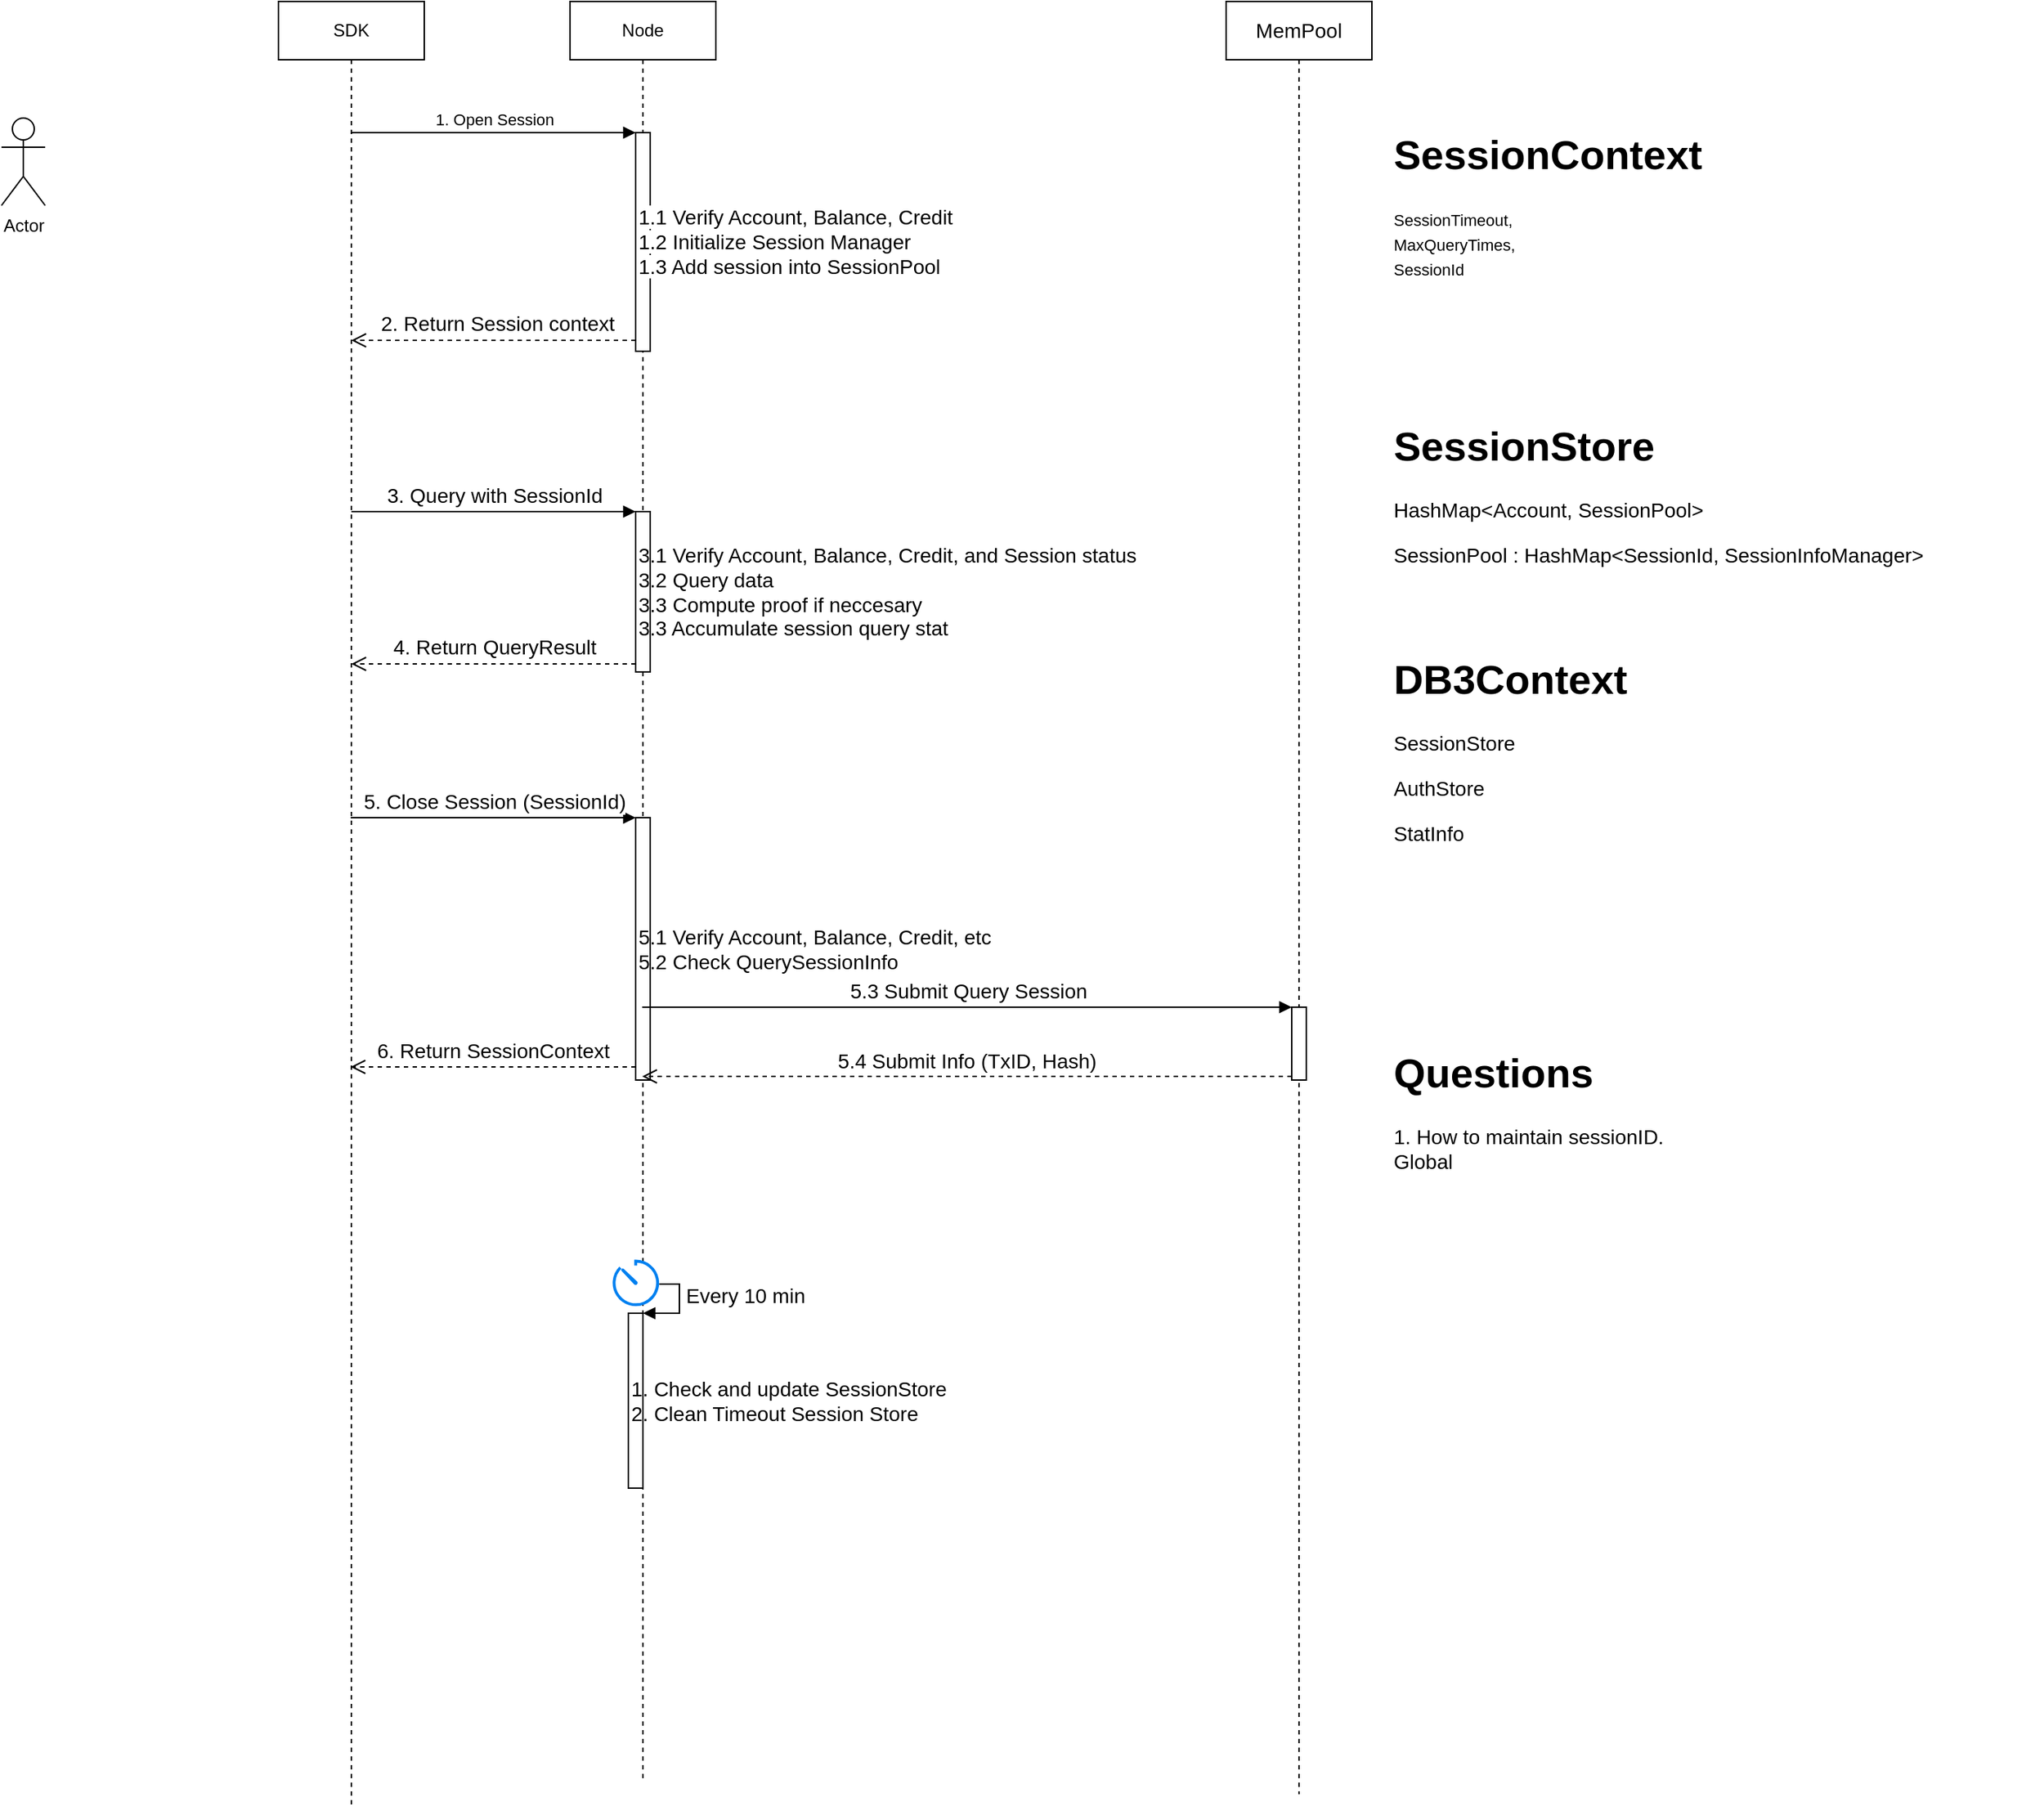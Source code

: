 <mxfile version="20.5.3" type="github">
  <diagram id="SEFAekmmqQ2Kh-bd5ih4" name="query_session">
    <mxGraphModel dx="1092" dy="723" grid="1" gridSize="10" guides="1" tooltips="1" connect="1" arrows="1" fold="1" page="1" pageScale="1" pageWidth="827" pageHeight="1169" math="0" shadow="0">
      <root>
        <mxCell id="0" />
        <mxCell id="1" parent="0" />
        <mxCell id="8kmBhMxVK-hRyDm2Hx2O-4" value="SDK" style="shape=umlLifeline;perimeter=lifelinePerimeter;whiteSpace=wrap;html=1;container=1;collapsible=0;recursiveResize=0;outlineConnect=0;" parent="1" vertex="1">
          <mxGeometry x="280" y="520" width="100" height="1240" as="geometry" />
        </mxCell>
        <mxCell id="8kmBhMxVK-hRyDm2Hx2O-5" value="Node" style="shape=umlLifeline;perimeter=lifelinePerimeter;whiteSpace=wrap;html=1;container=1;collapsible=0;recursiveResize=0;outlineConnect=0;" parent="1" vertex="1">
          <mxGeometry x="480" y="520" width="100" height="1220" as="geometry" />
        </mxCell>
        <mxCell id="8kmBhMxVK-hRyDm2Hx2O-6" value="&lt;span style=&quot;font-size: 14px; background-color: rgb(255, 255, 255);&quot;&gt;1.1 Verify Account, Balance, Credit&lt;br&gt;1.2 Initialize Session Manager&lt;br&gt;1.3 Add session into SessionPool&lt;br&gt;&lt;/span&gt;" style="html=1;points=[];perimeter=orthogonalPerimeter;align=left;" parent="8kmBhMxVK-hRyDm2Hx2O-5" vertex="1">
          <mxGeometry x="45" y="90" width="10" height="150" as="geometry" />
        </mxCell>
        <mxCell id="8kmBhMxVK-hRyDm2Hx2O-7" value="3.1 Verify Account, Balance, Credit, and Session status&lt;br&gt;3.2 Query data&lt;br&gt;3.3 Compute proof if neccesary&lt;br&gt;&lt;div style=&quot;&quot;&gt;&lt;span style=&quot;background-color: initial;&quot;&gt;3.3 Accumulate session query stat&lt;/span&gt;&lt;/div&gt;" style="html=1;points=[];perimeter=orthogonalPerimeter;fontSize=14;align=left;" parent="8kmBhMxVK-hRyDm2Hx2O-5" vertex="1">
          <mxGeometry x="45" y="350" width="10" height="110" as="geometry" />
        </mxCell>
        <mxCell id="8kmBhMxVK-hRyDm2Hx2O-8" value="5.1 Verify Account, Balance, Credit, etc&lt;br&gt;5.2 Check QuerySessionInfo&lt;br&gt;" style="html=1;points=[];perimeter=orthogonalPerimeter;fontSize=14;align=left;" parent="8kmBhMxVK-hRyDm2Hx2O-5" vertex="1">
          <mxGeometry x="45" y="560" width="10" height="180" as="geometry" />
        </mxCell>
        <mxCell id="8kmBhMxVK-hRyDm2Hx2O-9" value="1. Check and update SessionStore&lt;br&gt;2. Clean Timeout Session Store" style="html=1;points=[];perimeter=orthogonalPerimeter;fontSize=14;align=left;" parent="8kmBhMxVK-hRyDm2Hx2O-5" vertex="1">
          <mxGeometry x="40" y="900" width="10" height="120" as="geometry" />
        </mxCell>
        <mxCell id="8kmBhMxVK-hRyDm2Hx2O-10" value="" style="edgeStyle=orthogonalEdgeStyle;html=1;align=left;spacingLeft=2;endArrow=block;rounded=0;entryX=1;entryY=0;fontSize=14;" parent="8kmBhMxVK-hRyDm2Hx2O-5" source="8kmBhMxVK-hRyDm2Hx2O-12" target="8kmBhMxVK-hRyDm2Hx2O-9" edge="1">
          <mxGeometry relative="1" as="geometry">
            <mxPoint x="45" y="880" as="sourcePoint" />
            <Array as="points">
              <mxPoint x="75" y="880" />
            </Array>
          </mxGeometry>
        </mxCell>
        <mxCell id="8kmBhMxVK-hRyDm2Hx2O-11" value="Every 10 min" style="edgeLabel;html=1;align=center;verticalAlign=middle;resizable=0;points=[];fontSize=14;" parent="8kmBhMxVK-hRyDm2Hx2O-10" vertex="1" connectable="0">
          <mxGeometry x="-0.287" y="1" relative="1" as="geometry">
            <mxPoint x="44" as="offset" />
          </mxGeometry>
        </mxCell>
        <mxCell id="8kmBhMxVK-hRyDm2Hx2O-12" value="" style="html=1;verticalLabelPosition=bottom;align=center;labelBackgroundColor=#ffffff;verticalAlign=top;strokeWidth=2;strokeColor=#0080F0;shadow=0;dashed=0;shape=mxgraph.ios7.icons.gauge;fontSize=14;" parent="8kmBhMxVK-hRyDm2Hx2O-5" vertex="1">
          <mxGeometry x="28.8" y="864.25" width="32.4" height="31.5" as="geometry" />
        </mxCell>
        <mxCell id="8kmBhMxVK-hRyDm2Hx2O-13" value="Actor" style="shape=umlActor;verticalLabelPosition=bottom;verticalAlign=top;html=1;" parent="1" vertex="1">
          <mxGeometry x="90" y="600" width="30" height="60" as="geometry" />
        </mxCell>
        <mxCell id="8kmBhMxVK-hRyDm2Hx2O-14" value="1. Open Session" style="html=1;verticalAlign=bottom;endArrow=block;entryX=0;entryY=0;rounded=0;" parent="1" source="8kmBhMxVK-hRyDm2Hx2O-4" target="8kmBhMxVK-hRyDm2Hx2O-6" edge="1">
          <mxGeometry relative="1" as="geometry">
            <mxPoint x="455" y="610" as="sourcePoint" />
          </mxGeometry>
        </mxCell>
        <mxCell id="8kmBhMxVK-hRyDm2Hx2O-15" value="" style="html=1;verticalAlign=bottom;endArrow=open;dashed=1;endSize=8;exitX=0;exitY=0.95;rounded=0;align=left;" parent="1" source="8kmBhMxVK-hRyDm2Hx2O-6" target="8kmBhMxVK-hRyDm2Hx2O-4" edge="1">
          <mxGeometry x="0.074" y="-52" relative="1" as="geometry">
            <mxPoint x="455" y="686" as="targetPoint" />
            <mxPoint as="offset" />
          </mxGeometry>
        </mxCell>
        <mxCell id="8kmBhMxVK-hRyDm2Hx2O-16" value="2. Return Session context" style="edgeLabel;html=1;align=center;verticalAlign=middle;resizable=0;points=[];fontSize=14;" parent="8kmBhMxVK-hRyDm2Hx2O-15" vertex="1" connectable="0">
          <mxGeometry x="-0.765" y="-2" relative="1" as="geometry">
            <mxPoint x="-72" y="-10" as="offset" />
          </mxGeometry>
        </mxCell>
        <mxCell id="8kmBhMxVK-hRyDm2Hx2O-17" value="3. Query with SessionId" style="html=1;verticalAlign=bottom;endArrow=block;entryX=0;entryY=0;rounded=0;fontSize=14;" parent="1" source="8kmBhMxVK-hRyDm2Hx2O-4" target="8kmBhMxVK-hRyDm2Hx2O-7" edge="1">
          <mxGeometry relative="1" as="geometry">
            <mxPoint x="455" y="870" as="sourcePoint" />
          </mxGeometry>
        </mxCell>
        <mxCell id="8kmBhMxVK-hRyDm2Hx2O-18" value="4. Return QueryResult" style="html=1;verticalAlign=bottom;endArrow=open;dashed=1;endSize=8;exitX=0;exitY=0.95;rounded=0;fontSize=14;" parent="1" source="8kmBhMxVK-hRyDm2Hx2O-7" target="8kmBhMxVK-hRyDm2Hx2O-4" edge="1">
          <mxGeometry relative="1" as="geometry">
            <mxPoint x="455" y="946" as="targetPoint" />
          </mxGeometry>
        </mxCell>
        <mxCell id="8kmBhMxVK-hRyDm2Hx2O-19" value="5. Close Session (SessionId)" style="html=1;verticalAlign=bottom;endArrow=block;entryX=0;entryY=0;rounded=0;fontSize=14;" parent="1" target="8kmBhMxVK-hRyDm2Hx2O-8" edge="1">
          <mxGeometry relative="1" as="geometry">
            <mxPoint x="329.5" y="1080.0" as="sourcePoint" />
          </mxGeometry>
        </mxCell>
        <mxCell id="8kmBhMxVK-hRyDm2Hx2O-20" value="6. Return SessionContext" style="html=1;verticalAlign=bottom;endArrow=open;dashed=1;endSize=8;exitX=0;exitY=0.95;rounded=0;fontSize=14;" parent="1" source="8kmBhMxVK-hRyDm2Hx2O-8" edge="1">
          <mxGeometry relative="1" as="geometry">
            <mxPoint x="329.5" y="1251" as="targetPoint" />
          </mxGeometry>
        </mxCell>
        <mxCell id="8kmBhMxVK-hRyDm2Hx2O-21" value="MemPool" style="shape=umlLifeline;perimeter=lifelinePerimeter;whiteSpace=wrap;html=1;container=1;collapsible=0;recursiveResize=0;outlineConnect=0;fontSize=14;" parent="1" vertex="1">
          <mxGeometry x="930" y="520" width="100" height="1230" as="geometry" />
        </mxCell>
        <mxCell id="8kmBhMxVK-hRyDm2Hx2O-22" value="" style="html=1;points=[];perimeter=orthogonalPerimeter;fontSize=14;" parent="8kmBhMxVK-hRyDm2Hx2O-21" vertex="1">
          <mxGeometry x="45" y="690" width="10" height="50" as="geometry" />
        </mxCell>
        <mxCell id="8kmBhMxVK-hRyDm2Hx2O-23" value="5.3 Submit Query Session" style="html=1;verticalAlign=bottom;endArrow=block;entryX=0;entryY=0;rounded=0;fontSize=14;" parent="1" target="8kmBhMxVK-hRyDm2Hx2O-22" edge="1">
          <mxGeometry relative="1" as="geometry">
            <mxPoint x="529.5" y="1210" as="sourcePoint" />
          </mxGeometry>
        </mxCell>
        <mxCell id="8kmBhMxVK-hRyDm2Hx2O-24" value="5.4 Submit Info (TxID, Hash)" style="html=1;verticalAlign=bottom;endArrow=open;dashed=1;endSize=8;exitX=0;exitY=0.95;rounded=0;fontSize=14;" parent="1" source="8kmBhMxVK-hRyDm2Hx2O-22" edge="1">
          <mxGeometry relative="1" as="geometry">
            <mxPoint x="529.5" y="1257.5" as="targetPoint" />
          </mxGeometry>
        </mxCell>
        <mxCell id="8kmBhMxVK-hRyDm2Hx2O-25" value="&lt;h1&gt;SessionStore&lt;/h1&gt;&lt;p&gt;HashMap&amp;lt;Account, SessionPool&amp;gt;&lt;/p&gt;&lt;p&gt;SessionPool : HashMap&amp;lt;SessionId, SessionInfoManager&amp;gt;&lt;/p&gt;" style="text;html=1;strokeColor=none;fillColor=none;spacing=5;spacingTop=-20;whiteSpace=wrap;overflow=hidden;rounded=0;fontSize=14;" parent="1" vertex="1">
          <mxGeometry x="1040" y="800" width="450" height="130" as="geometry" />
        </mxCell>
        <mxCell id="8kmBhMxVK-hRyDm2Hx2O-26" value="&lt;h1&gt;SessionContext&lt;/h1&gt;&lt;p&gt;&lt;span style=&quot;font-size: 11px;&quot;&gt;SessionTimeout,&lt;/span&gt;&lt;br style=&quot;font-size: 11px;&quot;&gt;&lt;span style=&quot;font-size: 11px;&quot;&gt;MaxQueryTimes,&lt;/span&gt;&lt;br style=&quot;font-size: 11px;&quot;&gt;&lt;span style=&quot;font-size: 11px;&quot;&gt;SessionId&lt;/span&gt;&lt;br&gt;&lt;/p&gt;" style="text;html=1;strokeColor=none;fillColor=none;spacing=5;spacingTop=-20;whiteSpace=wrap;overflow=hidden;rounded=0;fontSize=14;" parent="1" vertex="1">
          <mxGeometry x="1040" y="600" width="250" height="150" as="geometry" />
        </mxCell>
        <mxCell id="8kmBhMxVK-hRyDm2Hx2O-27" value="&lt;h1&gt;DB3Context&lt;/h1&gt;&lt;p&gt;SessionStore&lt;/p&gt;&lt;p&gt;AuthStore&lt;/p&gt;&lt;p&gt;StatInfo&lt;/p&gt;" style="text;html=1;strokeColor=none;fillColor=none;spacing=5;spacingTop=-20;whiteSpace=wrap;overflow=hidden;rounded=0;fontSize=14;" parent="1" vertex="1">
          <mxGeometry x="1040" y="960" width="230" height="180" as="geometry" />
        </mxCell>
        <mxCell id="8kmBhMxVK-hRyDm2Hx2O-28" value="&lt;h1&gt;Questions&lt;/h1&gt;&lt;div&gt;1. How to maintain sessionID. Global&lt;/div&gt;" style="text;html=1;strokeColor=none;fillColor=none;spacing=5;spacingTop=-20;whiteSpace=wrap;overflow=hidden;rounded=0;fontSize=14;" parent="1" vertex="1">
          <mxGeometry x="1040" y="1230" width="230" height="180" as="geometry" />
        </mxCell>
      </root>
    </mxGraphModel>
  </diagram>
</mxfile>

